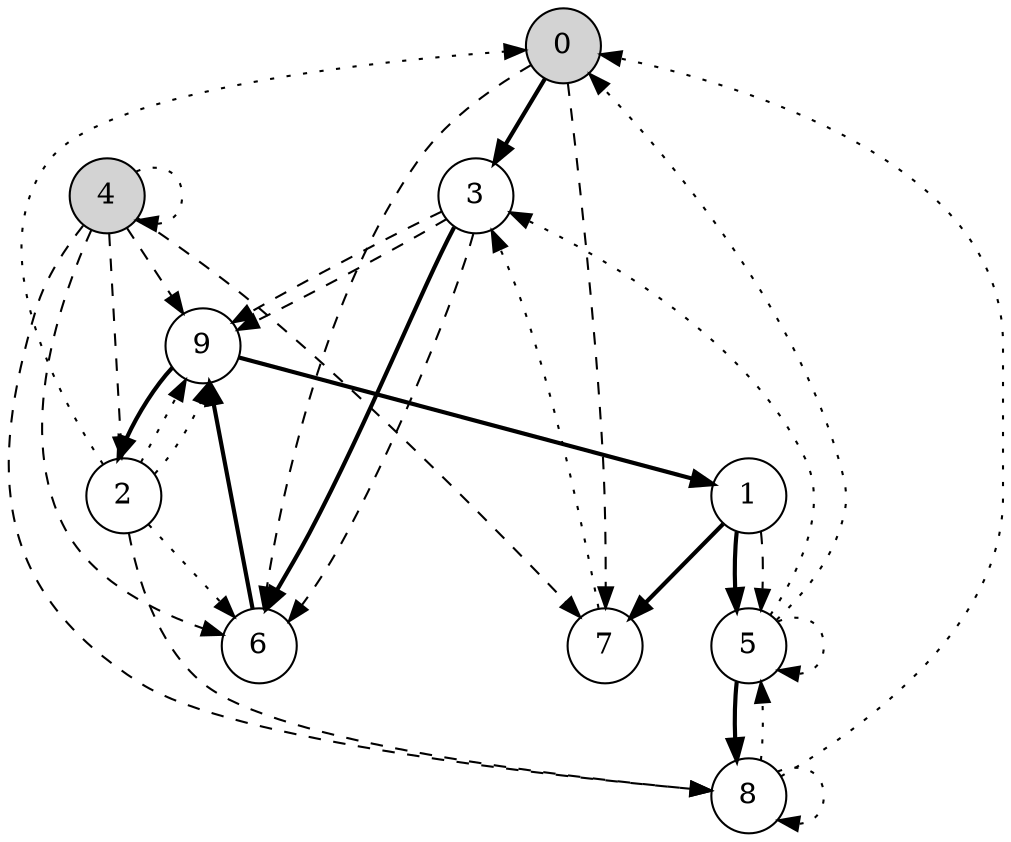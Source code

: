 digraph "Boost DFS forest" {
  node [shape=circle]
  0 [style=filled]
  4 [style=filled]
  9 -> 1 [style=bold]
  3 -> 6 [style=bold]
  8 -> 5 [style=dotted]
  5 -> 8 [style=bold]
  8 -> 8 [style=dotted]
  0 -> 3 [style=bold]
  2 -> 9 [style=dotted]
  2 -> 8 [style=dashed]
  6 -> 9 [style=bold]
  4 -> 7 [style=dashed]
  5 -> 0 [style=dotted]
  2 -> 0 [style=dotted]
  1 -> 5 [style=bold]
  4 -> 9 [style=dashed]
  1 -> 5 [style=dashed]
  4 -> 8 [style=dashed]
  5 -> 3 [style=dotted]
  3 -> 6 [style=dashed]
  2 -> 6 [style=dotted]
  4 -> 6 [style=dashed]
  8 -> 0 [style=dotted]
  3 -> 9 [style=dashed]
  4 -> 4 [style=dotted]
  5 -> 5 [style=dotted]
  0 -> 7 [style=dashed]
  2 -> 9 [style=dotted]
  1 -> 7 [style=bold]
  3 -> 9 [style=dashed]
  9 -> 2 [style=bold]
  4 -> 2 [style=dashed]
  0 -> 6 [style=dashed]
  7 -> 3 [style=dotted]
}
